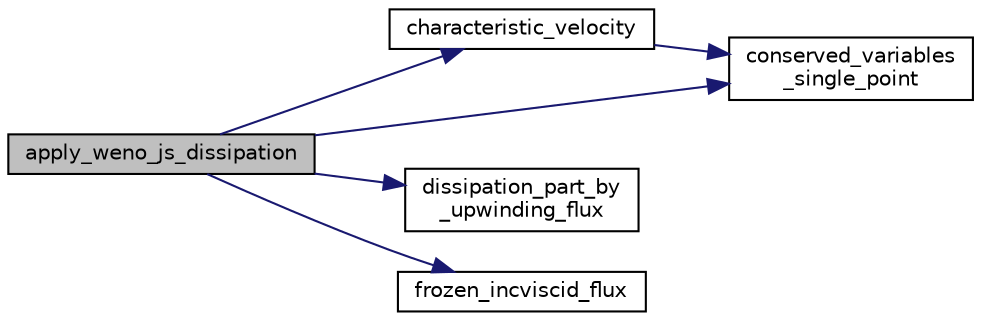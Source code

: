 digraph "apply_weno_js_dissipation"
{
 // INTERACTIVE_SVG=YES
  bgcolor="transparent";
  edge [fontname="Helvetica",fontsize="10",labelfontname="Helvetica",labelfontsize="10"];
  node [fontname="Helvetica",fontsize="10",shape=record];
  rankdir="LR";
  Node13 [label="apply_weno_js_dissipation",height=0.2,width=0.4,color="black", fillcolor="grey75", style="filled", fontcolor="black"];
  Node13 -> Node14 [color="midnightblue",fontsize="10",style="solid"];
  Node14 [label="characteristic_velocity",height=0.2,width=0.4,color="black",URL="$namespacenavierstokesrhsweno.html#a99ebd5b1eaad99cba4958c639554bb7c"];
  Node14 -> Node15 [color="midnightblue",fontsize="10",style="solid"];
  Node15 [label="conserved_variables\l_single_point",height=0.2,width=0.4,color="black",URL="$namespacenavierstokesrhsweno.html#a915a5f75335f503106a55b3359b23e4f"];
  Node13 -> Node15 [color="midnightblue",fontsize="10",style="solid"];
  Node13 -> Node16 [color="midnightblue",fontsize="10",style="solid"];
  Node16 [label="dissipation_part_by\l_upwinding_flux",height=0.2,width=0.4,color="black",URL="$namespacenavierstokesrhsweno.html#a5a6e0cc7f0cfcab7d3db0700b7eda393"];
  Node13 -> Node17 [color="midnightblue",fontsize="10",style="solid"];
  Node17 [label="frozen_incviscid_flux",height=0.2,width=0.4,color="black",URL="$namespacenavierstokesrhsweno.html#ae41d80693f0933b732f601a4c4b52697"];
}
